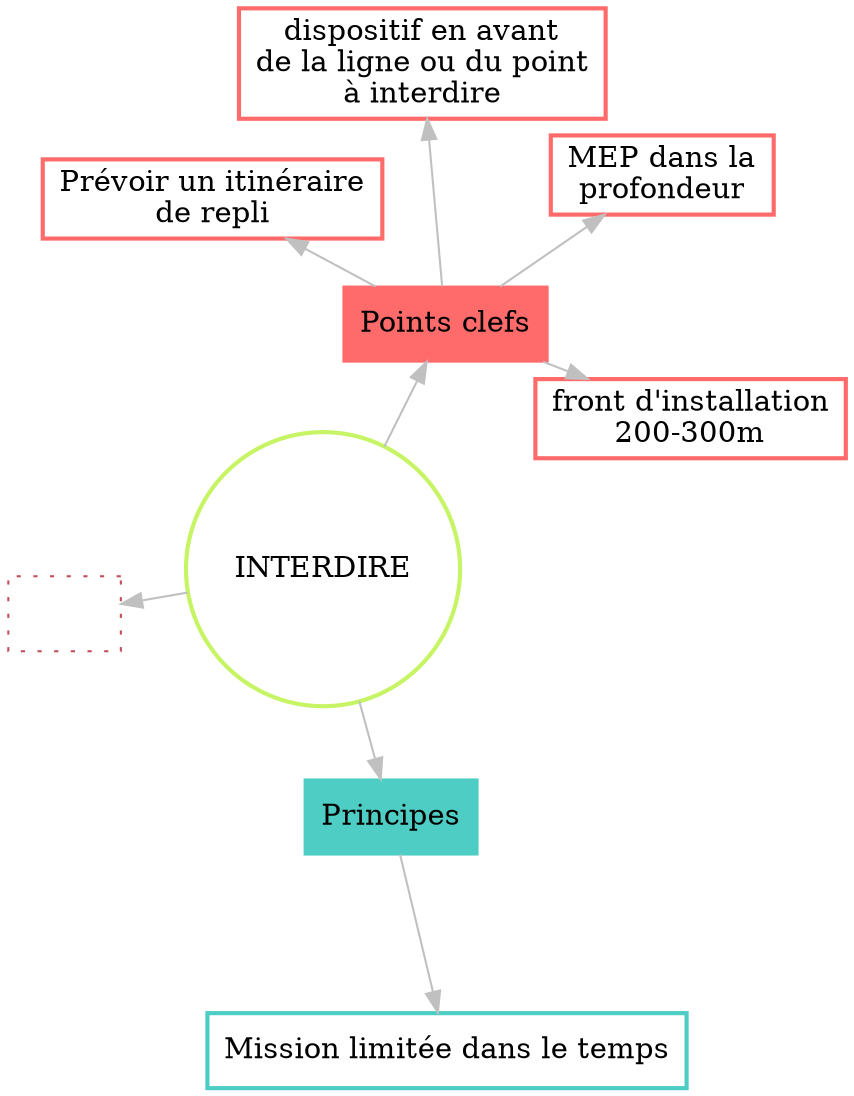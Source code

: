 digraph {

    graph [layout = neato, overlap=false]
    node [shape = rectangle, style = bold]
    edge [color = grey]

    INTERDIRE [shape = circle, color = "#C7F464"]
   
    // Points clefs
    node [color = "#FF6B6B"]
    "Points clefs"  [style = filled]
    "Points clefs" -> "front d'installation\n200-300m";
    "Points clefs" -> "dispositif en avant\nde la ligne ou du point\nà interdire";
    "Points clefs" -> "MEP dans la\nprofondeur";
    "Points clefs" -> "Prévoir un itinéraire\nde repli";
    
    // Principes
    node [color = "#4ECDC4"]
    Principes       [style = filled]
    Principes -> "Mission limitée dans le temps";

    // Symbole APP-6A
    node [color = "#C44D58"]
    symbole [image="section_interdire.png", label="", style = dotted]

    INTERDIRE -> {Principes, "Points clefs", symbole}


}
